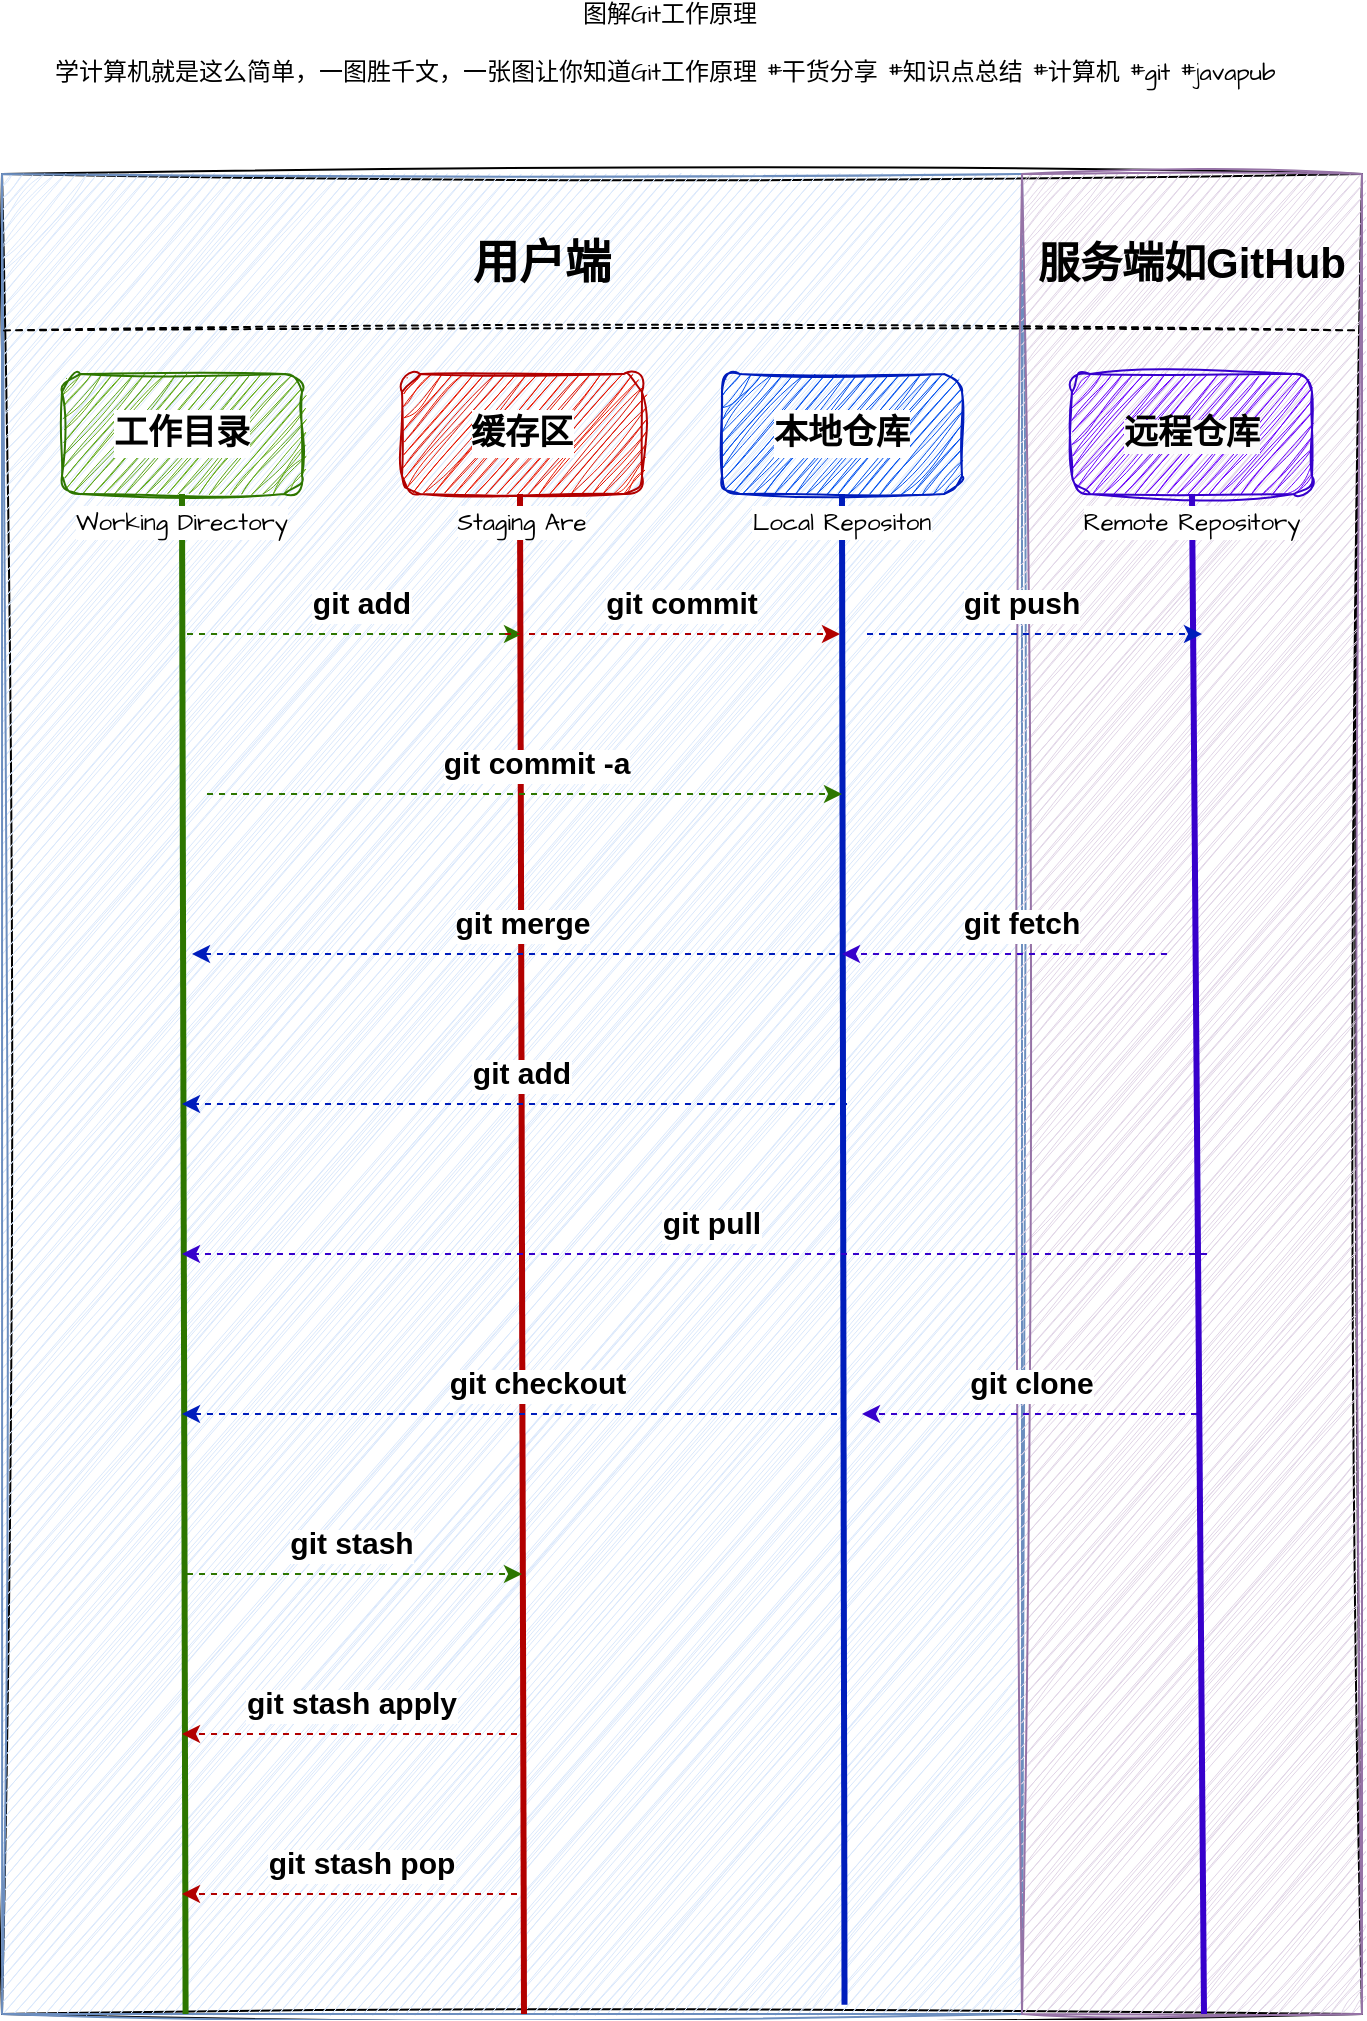 <mxfile version="24.8.4">
  <diagram name="第 1 页" id="nTInqOKpcjwXwa63QEM6">
    <mxGraphModel dx="2440" dy="1319" grid="1" gridSize="10" guides="1" tooltips="1" connect="1" arrows="1" fold="1" page="1" pageScale="1" pageWidth="827" pageHeight="1169" math="0" shadow="0">
      <root>
        <mxCell id="0" />
        <mxCell id="1" parent="0" />
        <mxCell id="LHPV1BapTMoTrjXKWGj8-1" value="" style="endArrow=none;html=1;rounded=0;sketch=1;hachureGap=4;jiggle=2;curveFitting=1;fontFamily=Architects Daughter;fontSource=https%3A%2F%2Ffonts.googleapis.com%2Fcss%3Ffamily%3DArchitects%2BDaughter;" edge="1" parent="1">
          <mxGeometry width="50" height="50" relative="1" as="geometry">
            <mxPoint x="80" y="120" as="sourcePoint" />
            <mxPoint x="760" y="120" as="targetPoint" />
          </mxGeometry>
        </mxCell>
        <mxCell id="LHPV1BapTMoTrjXKWGj8-2" value="" style="endArrow=none;html=1;rounded=0;sketch=1;hachureGap=4;jiggle=2;curveFitting=1;fontFamily=Architects Daughter;fontSource=https%3A%2F%2Ffonts.googleapis.com%2Fcss%3Ffamily%3DArchitects%2BDaughter;" edge="1" parent="1">
          <mxGeometry width="50" height="50" relative="1" as="geometry">
            <mxPoint x="80" y="120" as="sourcePoint" />
            <mxPoint x="80" y="1040" as="targetPoint" />
          </mxGeometry>
        </mxCell>
        <mxCell id="LHPV1BapTMoTrjXKWGj8-3" value="" style="endArrow=none;html=1;rounded=0;sketch=1;hachureGap=4;jiggle=2;curveFitting=1;fontFamily=Architects Daughter;fontSource=https%3A%2F%2Ffonts.googleapis.com%2Fcss%3Ffamily%3DArchitects%2BDaughter;" edge="1" parent="1">
          <mxGeometry width="50" height="50" relative="1" as="geometry">
            <mxPoint x="760" y="120" as="sourcePoint" />
            <mxPoint x="760" y="1040" as="targetPoint" />
          </mxGeometry>
        </mxCell>
        <mxCell id="LHPV1BapTMoTrjXKWGj8-4" value="" style="endArrow=none;html=1;rounded=0;sketch=1;hachureGap=4;jiggle=2;curveFitting=1;fontFamily=Architects Daughter;fontSource=https%3A%2F%2Ffonts.googleapis.com%2Fcss%3Ffamily%3DArchitects%2BDaughter;" edge="1" parent="1">
          <mxGeometry width="50" height="50" relative="1" as="geometry">
            <mxPoint x="80" y="1040" as="sourcePoint" />
            <mxPoint x="760" y="1040" as="targetPoint" />
          </mxGeometry>
        </mxCell>
        <mxCell id="LHPV1BapTMoTrjXKWGj8-5" value="" style="rounded=0;whiteSpace=wrap;html=1;sketch=1;hachureGap=4;jiggle=2;curveFitting=1;fontFamily=Architects Daughter;fontSource=https%3A%2F%2Ffonts.googleapis.com%2Fcss%3Ffamily%3DArchitects%2BDaughter;fillColor=#dae8fc;strokeColor=#6c8ebf;" vertex="1" parent="1">
          <mxGeometry x="80" y="120" width="510" height="920" as="geometry" />
        </mxCell>
        <mxCell id="LHPV1BapTMoTrjXKWGj8-6" value="" style="rounded=0;whiteSpace=wrap;html=1;sketch=1;hachureGap=4;jiggle=2;curveFitting=1;fontFamily=Architects Daughter;fontSource=https%3A%2F%2Ffonts.googleapis.com%2Fcss%3Ffamily%3DArchitects%2BDaughter;fillColor=#e1d5e7;strokeColor=#9673a6;" vertex="1" parent="1">
          <mxGeometry x="590" y="120" width="170" height="920" as="geometry" />
        </mxCell>
        <mxCell id="LHPV1BapTMoTrjXKWGj8-7" value="" style="endArrow=none;dashed=1;html=1;rounded=0;sketch=1;hachureGap=4;jiggle=2;curveFitting=1;fontFamily=Architects Daughter;fontSource=https%3A%2F%2Ffonts.googleapis.com%2Fcss%3Ffamily%3DArchitects%2BDaughter;exitX=0.002;exitY=0.085;exitDx=0;exitDy=0;exitPerimeter=0;entryX=0.986;entryY=0.085;entryDx=0;entryDy=0;entryPerimeter=0;" edge="1" parent="1" source="LHPV1BapTMoTrjXKWGj8-5" target="LHPV1BapTMoTrjXKWGj8-6">
          <mxGeometry width="50" height="50" relative="1" as="geometry">
            <mxPoint x="240" y="310" as="sourcePoint" />
            <mxPoint x="290" y="260" as="targetPoint" />
          </mxGeometry>
        </mxCell>
        <mxCell id="LHPV1BapTMoTrjXKWGj8-8" value="&lt;b&gt;&lt;font style=&quot;font-size: 23px;&quot;&gt;用户端&lt;/font&gt;&lt;/b&gt;" style="text;html=1;align=center;verticalAlign=middle;whiteSpace=wrap;rounded=0;fontFamily=Architects Daughter;fontSource=https%3A%2F%2Ffonts.googleapis.com%2Fcss%3Ffamily%3DArchitects%2BDaughter;" vertex="1" parent="1">
          <mxGeometry x="290" y="150" width="120" height="30" as="geometry" />
        </mxCell>
        <mxCell id="LHPV1BapTMoTrjXKWGj8-9" value="&lt;span style=&quot;font-size: 21px;&quot;&gt;&lt;b&gt;&lt;font face=&quot;Helvetica&quot;&gt;服务端如GitHub&lt;/font&gt;&lt;/b&gt;&lt;/span&gt;" style="text;html=1;align=center;verticalAlign=middle;whiteSpace=wrap;rounded=0;fontFamily=Architects Daughter;fontSource=https%3A%2F%2Ffonts.googleapis.com%2Fcss%3Ffamily%3DArchitects%2BDaughter;" vertex="1" parent="1">
          <mxGeometry x="590" y="150" width="170" height="30" as="geometry" />
        </mxCell>
        <mxCell id="LHPV1BapTMoTrjXKWGj8-10" value="&lt;b&gt;&lt;font style=&quot;font-size: 17px; background-color: rgb(255, 255, 255);&quot; color=&quot;#000000&quot;&gt;工作目录&lt;/font&gt;&lt;/b&gt;" style="rounded=1;whiteSpace=wrap;html=1;sketch=1;hachureGap=4;jiggle=2;curveFitting=1;fontFamily=Architects Daughter;fontSource=https%3A%2F%2Ffonts.googleapis.com%2Fcss%3Ffamily%3DArchitects%2BDaughter;fillColor=#60a917;strokeColor=#2D7600;fontColor=#ffffff;" vertex="1" parent="1">
          <mxGeometry x="110" y="220" width="120" height="60" as="geometry" />
        </mxCell>
        <mxCell id="LHPV1BapTMoTrjXKWGj8-11" value="&lt;font color=&quot;#000000&quot;&gt;&lt;span style=&quot;font-size: 17px; background-color: rgb(255, 255, 255);&quot;&gt;&lt;b&gt;缓存区&lt;/b&gt;&lt;/span&gt;&lt;/font&gt;" style="rounded=1;whiteSpace=wrap;html=1;sketch=1;hachureGap=4;jiggle=2;curveFitting=1;fontFamily=Architects Daughter;fontSource=https%3A%2F%2Ffonts.googleapis.com%2Fcss%3Ffamily%3DArchitects%2BDaughter;fillColor=#e51400;strokeColor=#B20000;fontColor=#ffffff;" vertex="1" parent="1">
          <mxGeometry x="280" y="220" width="120" height="60" as="geometry" />
        </mxCell>
        <mxCell id="LHPV1BapTMoTrjXKWGj8-12" value="&lt;font color=&quot;#000000&quot;&gt;&lt;span style=&quot;font-size: 17px; background-color: rgb(255, 255, 255);&quot;&gt;&lt;b&gt;本地仓库&lt;/b&gt;&lt;/span&gt;&lt;/font&gt;" style="rounded=1;whiteSpace=wrap;html=1;sketch=1;hachureGap=4;jiggle=2;curveFitting=1;fontFamily=Architects Daughter;fontSource=https%3A%2F%2Ffonts.googleapis.com%2Fcss%3Ffamily%3DArchitects%2BDaughter;fillColor=#0050ef;strokeColor=#001DBC;fontColor=#ffffff;" vertex="1" parent="1">
          <mxGeometry x="440" y="220" width="120" height="60" as="geometry" />
        </mxCell>
        <mxCell id="LHPV1BapTMoTrjXKWGj8-13" value="&lt;b style=&quot;forced-color-adjust: none; color: rgb(255, 255, 255); font-family: &amp;quot;Architects Daughter&amp;quot;; font-size: 12px; font-style: normal; font-variant-ligatures: normal; font-variant-caps: normal; letter-spacing: normal; orphans: 2; text-align: center; text-indent: 0px; text-transform: none; widows: 2; word-spacing: 0px; -webkit-text-stroke-width: 0px; white-space: normal; text-decoration-thickness: initial; text-decoration-style: initial; text-decoration-color: initial; background-color: rgb(251, 251, 251);&quot;&gt;&lt;font style=&quot;forced-color-adjust: none; font-size: 17px;&quot; color=&quot;#000000&quot;&gt;远程仓库&lt;/font&gt;&lt;/b&gt;" style="rounded=1;whiteSpace=wrap;html=1;sketch=1;hachureGap=4;jiggle=2;curveFitting=1;fontFamily=Architects Daughter;fontSource=https%3A%2F%2Ffonts.googleapis.com%2Fcss%3Ffamily%3DArchitects%2BDaughter;fillColor=#6a00ff;strokeColor=#3700CC;fontColor=#ffffff;" vertex="1" parent="1">
          <mxGeometry x="615" y="220" width="120" height="60" as="geometry" />
        </mxCell>
        <mxCell id="LHPV1BapTMoTrjXKWGj8-19" value="" style="endArrow=none;html=1;rounded=0;hachureGap=4;fontFamily=Architects Daughter;fontSource=https%3A%2F%2Ffonts.googleapis.com%2Fcss%3Ffamily%3DArchitects%2BDaughter;entryX=0.5;entryY=1;entryDx=0;entryDy=0;exitX=0.18;exitY=1;exitDx=0;exitDy=0;exitPerimeter=0;strokeWidth=3;fillColor=#60a917;strokeColor=#2D7600;" edge="1" parent="1" source="LHPV1BapTMoTrjXKWGj8-5" target="LHPV1BapTMoTrjXKWGj8-10">
          <mxGeometry width="50" height="50" relative="1" as="geometry">
            <mxPoint x="550" y="660" as="sourcePoint" />
            <mxPoint x="600" y="610" as="targetPoint" />
          </mxGeometry>
        </mxCell>
        <mxCell id="LHPV1BapTMoTrjXKWGj8-20" value="" style="endArrow=none;html=1;rounded=0;hachureGap=4;fontFamily=Architects Daughter;fontSource=https%3A%2F%2Ffonts.googleapis.com%2Fcss%3Ffamily%3DArchitects%2BDaughter;entryX=0.5;entryY=1;entryDx=0;entryDy=0;exitX=0.18;exitY=1;exitDx=0;exitDy=0;exitPerimeter=0;strokeWidth=3;fillColor=#e51400;strokeColor=#B20000;" edge="1" parent="1">
          <mxGeometry width="50" height="50" relative="1" as="geometry">
            <mxPoint x="341" y="1040" as="sourcePoint" />
            <mxPoint x="339" y="280" as="targetPoint" />
          </mxGeometry>
        </mxCell>
        <mxCell id="LHPV1BapTMoTrjXKWGj8-21" value="" style="endArrow=none;html=1;rounded=0;hachureGap=4;fontFamily=Architects Daughter;fontSource=https%3A%2F%2Ffonts.googleapis.com%2Fcss%3Ffamily%3DArchitects%2BDaughter;entryX=0.5;entryY=1;entryDx=0;entryDy=0;strokeWidth=3;fillColor=#0050ef;strokeColor=#001DBC;exitX=0.826;exitY=0.995;exitDx=0;exitDy=0;exitPerimeter=0;" edge="1" parent="1" source="LHPV1BapTMoTrjXKWGj8-5" target="LHPV1BapTMoTrjXKWGj8-12">
          <mxGeometry width="50" height="50" relative="1" as="geometry">
            <mxPoint x="499" y="1020" as="sourcePoint" />
            <mxPoint x="499" y="290" as="targetPoint" />
          </mxGeometry>
        </mxCell>
        <mxCell id="LHPV1BapTMoTrjXKWGj8-22" value="" style="endArrow=none;html=1;rounded=0;hachureGap=4;fontFamily=Architects Daughter;fontSource=https%3A%2F%2Ffonts.googleapis.com%2Fcss%3Ffamily%3DArchitects%2BDaughter;strokeWidth=3;fillColor=#6a00ff;strokeColor=#3700CC;exitX=0.826;exitY=0.995;exitDx=0;exitDy=0;exitPerimeter=0;entryX=0.5;entryY=1;entryDx=0;entryDy=0;" edge="1" parent="1" target="LHPV1BapTMoTrjXKWGj8-13">
          <mxGeometry width="50" height="50" relative="1" as="geometry">
            <mxPoint x="681" y="1040" as="sourcePoint" />
            <mxPoint x="680" y="320" as="targetPoint" />
          </mxGeometry>
        </mxCell>
        <mxCell id="LHPV1BapTMoTrjXKWGj8-23" value="" style="endArrow=classic;html=1;rounded=0;hachureGap=4;fontFamily=Architects Daughter;fontSource=https%3A%2F%2Ffonts.googleapis.com%2Fcss%3Ffamily%3DArchitects%2BDaughter;dashed=1;flowAnimation=1;fillColor=#60a917;strokeColor=#2D7600;" edge="1" parent="1">
          <mxGeometry width="50" height="50" relative="1" as="geometry">
            <mxPoint x="170" y="350" as="sourcePoint" />
            <mxPoint x="340" y="350" as="targetPoint" />
          </mxGeometry>
        </mxCell>
        <mxCell id="LHPV1BapTMoTrjXKWGj8-24" value="" style="endArrow=classic;html=1;rounded=0;hachureGap=4;fontFamily=Architects Daughter;fontSource=https%3A%2F%2Ffonts.googleapis.com%2Fcss%3Ffamily%3DArchitects%2BDaughter;dashed=1;flowAnimation=1;fillColor=#e51400;strokeColor=#B20000;" edge="1" parent="1">
          <mxGeometry width="50" height="50" relative="1" as="geometry">
            <mxPoint x="329" y="350" as="sourcePoint" />
            <mxPoint x="499" y="350" as="targetPoint" />
          </mxGeometry>
        </mxCell>
        <mxCell id="LHPV1BapTMoTrjXKWGj8-25" value="" style="endArrow=classic;html=1;rounded=0;hachureGap=4;fontFamily=Architects Daughter;fontSource=https%3A%2F%2Ffonts.googleapis.com%2Fcss%3Ffamily%3DArchitects%2BDaughter;dashed=1;flowAnimation=1;fillColor=#0050ef;strokeColor=#001DBC;" edge="1" parent="1">
          <mxGeometry width="50" height="50" relative="1" as="geometry">
            <mxPoint x="510" y="350" as="sourcePoint" />
            <mxPoint x="680" y="350" as="targetPoint" />
          </mxGeometry>
        </mxCell>
        <mxCell id="LHPV1BapTMoTrjXKWGj8-26" value="" style="endArrow=classic;html=1;rounded=0;hachureGap=4;fontFamily=Architects Daughter;fontSource=https%3A%2F%2Ffonts.googleapis.com%2Fcss%3Ffamily%3DArchitects%2BDaughter;dashed=1;flowAnimation=1;fillColor=#60a917;strokeColor=#2D7600;" edge="1" parent="1">
          <mxGeometry width="50" height="50" relative="1" as="geometry">
            <mxPoint x="180" y="430" as="sourcePoint" />
            <mxPoint x="500" y="430" as="targetPoint" />
          </mxGeometry>
        </mxCell>
        <mxCell id="LHPV1BapTMoTrjXKWGj8-28" value="" style="endArrow=classic;html=1;rounded=0;hachureGap=4;fontFamily=Architects Daughter;fontSource=https%3A%2F%2Ffonts.googleapis.com%2Fcss%3Ffamily%3DArchitects%2BDaughter;flowAnimation=1;dashed=1;fillColor=#0050ef;strokeColor=#001DBC;" edge="1" parent="1">
          <mxGeometry width="50" height="50" relative="1" as="geometry">
            <mxPoint x="505" y="510" as="sourcePoint" />
            <mxPoint x="175" y="510" as="targetPoint" />
          </mxGeometry>
        </mxCell>
        <mxCell id="LHPV1BapTMoTrjXKWGj8-29" value="" style="endArrow=classic;html=1;rounded=0;hachureGap=4;fontFamily=Architects Daughter;fontSource=https%3A%2F%2Ffonts.googleapis.com%2Fcss%3Ffamily%3DArchitects%2BDaughter;flowAnimation=1;dashed=1;fillColor=#6a00ff;strokeColor=#3700CC;" edge="1" parent="1">
          <mxGeometry width="50" height="50" relative="1" as="geometry">
            <mxPoint x="665" y="510" as="sourcePoint" />
            <mxPoint x="500" y="510" as="targetPoint" />
          </mxGeometry>
        </mxCell>
        <mxCell id="LHPV1BapTMoTrjXKWGj8-31" value="" style="endArrow=classic;html=1;rounded=0;hachureGap=4;fontFamily=Architects Daughter;fontSource=https%3A%2F%2Ffonts.googleapis.com%2Fcss%3Ffamily%3DArchitects%2BDaughter;flowAnimation=1;dashed=1;fillColor=#0050ef;strokeColor=#001DBC;" edge="1" parent="1">
          <mxGeometry width="50" height="50" relative="1" as="geometry">
            <mxPoint x="505" y="585" as="sourcePoint" />
            <mxPoint x="170" y="585" as="targetPoint" />
          </mxGeometry>
        </mxCell>
        <mxCell id="LHPV1BapTMoTrjXKWGj8-32" value="" style="endArrow=classic;html=1;rounded=0;hachureGap=4;fontFamily=Architects Daughter;fontSource=https%3A%2F%2Ffonts.googleapis.com%2Fcss%3Ffamily%3DArchitects%2BDaughter;flowAnimation=1;dashed=1;fillColor=#6a00ff;strokeColor=#3700CC;" edge="1" parent="1">
          <mxGeometry width="50" height="50" relative="1" as="geometry">
            <mxPoint x="685" y="660" as="sourcePoint" />
            <mxPoint x="170" y="660" as="targetPoint" />
          </mxGeometry>
        </mxCell>
        <mxCell id="LHPV1BapTMoTrjXKWGj8-33" value="" style="endArrow=classic;html=1;rounded=0;hachureGap=4;fontFamily=Architects Daughter;fontSource=https%3A%2F%2Ffonts.googleapis.com%2Fcss%3Ffamily%3DArchitects%2BDaughter;flowAnimation=1;dashed=1;fillColor=#0050ef;strokeColor=#001DBC;" edge="1" parent="1">
          <mxGeometry width="50" height="50" relative="1" as="geometry">
            <mxPoint x="500" y="740" as="sourcePoint" />
            <mxPoint x="170" y="740" as="targetPoint" />
          </mxGeometry>
        </mxCell>
        <mxCell id="LHPV1BapTMoTrjXKWGj8-34" value="" style="endArrow=classic;html=1;rounded=0;hachureGap=4;fontFamily=Architects Daughter;fontSource=https%3A%2F%2Ffonts.googleapis.com%2Fcss%3Ffamily%3DArchitects%2BDaughter;flowAnimation=1;dashed=1;fillColor=#6a00ff;strokeColor=#3700CC;" edge="1" parent="1">
          <mxGeometry width="50" height="50" relative="1" as="geometry">
            <mxPoint x="680" y="740" as="sourcePoint" />
            <mxPoint x="510" y="740" as="targetPoint" />
          </mxGeometry>
        </mxCell>
        <mxCell id="LHPV1BapTMoTrjXKWGj8-35" value="" style="endArrow=classic;html=1;rounded=0;hachureGap=4;fontFamily=Architects Daughter;fontSource=https%3A%2F%2Ffonts.googleapis.com%2Fcss%3Ffamily%3DArchitects%2BDaughter;dashed=1;flowAnimation=1;fillColor=#60a917;strokeColor=#2D7600;" edge="1" parent="1">
          <mxGeometry width="50" height="50" relative="1" as="geometry">
            <mxPoint x="170" y="820" as="sourcePoint" />
            <mxPoint x="340" y="820" as="targetPoint" />
          </mxGeometry>
        </mxCell>
        <mxCell id="LHPV1BapTMoTrjXKWGj8-36" value="" style="endArrow=classic;html=1;rounded=0;hachureGap=4;fontFamily=Architects Daughter;fontSource=https%3A%2F%2Ffonts.googleapis.com%2Fcss%3Ffamily%3DArchitects%2BDaughter;flowAnimation=1;dashed=1;fillColor=#e51400;strokeColor=#B20000;" edge="1" parent="1">
          <mxGeometry width="50" height="50" relative="1" as="geometry">
            <mxPoint x="340" y="900" as="sourcePoint" />
            <mxPoint x="170" y="900" as="targetPoint" />
          </mxGeometry>
        </mxCell>
        <mxCell id="LHPV1BapTMoTrjXKWGj8-37" value="" style="endArrow=classic;html=1;rounded=0;hachureGap=4;fontFamily=Architects Daughter;fontSource=https%3A%2F%2Ffonts.googleapis.com%2Fcss%3Ffamily%3DArchitects%2BDaughter;flowAnimation=1;dashed=1;fillColor=#e51400;strokeColor=#B20000;" edge="1" parent="1">
          <mxGeometry width="50" height="50" relative="1" as="geometry">
            <mxPoint x="340" y="980" as="sourcePoint" />
            <mxPoint x="170" y="980" as="targetPoint" />
          </mxGeometry>
        </mxCell>
        <mxCell id="LHPV1BapTMoTrjXKWGj8-38" value="&lt;span style=&quot;background-color: rgb(255, 255, 255);&quot;&gt;&lt;b&gt;&lt;font face=&quot;Helvetica&quot; style=&quot;font-size: 15px;&quot;&gt;git add&lt;/font&gt;&lt;/b&gt;&lt;/span&gt;" style="text;html=1;align=center;verticalAlign=middle;whiteSpace=wrap;rounded=0;fontFamily=Architects Daughter;fontSource=https%3A%2F%2Ffonts.googleapis.com%2Fcss%3Ffamily%3DArchitects%2BDaughter;" vertex="1" parent="1">
          <mxGeometry x="230" y="320" width="60" height="30" as="geometry" />
        </mxCell>
        <mxCell id="LHPV1BapTMoTrjXKWGj8-39" value="&lt;span style=&quot;background-color: rgb(255, 255, 255);&quot;&gt;&lt;b&gt;&lt;font face=&quot;Helvetica&quot; style=&quot;font-size: 15px;&quot;&gt;git commit&lt;/font&gt;&lt;/b&gt;&lt;/span&gt;" style="text;html=1;align=center;verticalAlign=middle;whiteSpace=wrap;rounded=0;fontFamily=Architects Daughter;fontSource=https%3A%2F%2Ffonts.googleapis.com%2Fcss%3Ffamily%3DArchitects%2BDaughter;" vertex="1" parent="1">
          <mxGeometry x="380" y="320" width="80" height="30" as="geometry" />
        </mxCell>
        <mxCell id="LHPV1BapTMoTrjXKWGj8-40" value="&lt;span style=&quot;background-color: rgb(255, 255, 255);&quot;&gt;&lt;b&gt;&lt;font face=&quot;Helvetica&quot; style=&quot;font-size: 15px;&quot;&gt;git push&lt;/font&gt;&lt;/b&gt;&lt;/span&gt;" style="text;html=1;align=center;verticalAlign=middle;whiteSpace=wrap;rounded=0;fontFamily=Architects Daughter;fontSource=https%3A%2F%2Ffonts.googleapis.com%2Fcss%3Ffamily%3DArchitects%2BDaughter;" vertex="1" parent="1">
          <mxGeometry x="550" y="320" width="80" height="30" as="geometry" />
        </mxCell>
        <mxCell id="LHPV1BapTMoTrjXKWGj8-43" value="&lt;span style=&quot;background-color: rgb(255, 255, 255);&quot;&gt;&lt;b&gt;&lt;font face=&quot;Helvetica&quot; style=&quot;font-size: 15px;&quot;&gt;git commit -a&lt;/font&gt;&lt;/b&gt;&lt;/span&gt;" style="text;html=1;align=center;verticalAlign=middle;whiteSpace=wrap;rounded=0;fontFamily=Architects Daughter;fontSource=https%3A%2F%2Ffonts.googleapis.com%2Fcss%3Ffamily%3DArchitects%2BDaughter;" vertex="1" parent="1">
          <mxGeometry x="290" y="400" width="115" height="30" as="geometry" />
        </mxCell>
        <mxCell id="LHPV1BapTMoTrjXKWGj8-45" value="&lt;span style=&quot;background-color: rgb(255, 255, 255);&quot;&gt;&lt;b&gt;&lt;font face=&quot;Helvetica&quot; style=&quot;font-size: 15px;&quot;&gt;git merge&lt;/font&gt;&lt;/b&gt;&lt;/span&gt;" style="text;html=1;align=center;verticalAlign=middle;whiteSpace=wrap;rounded=0;fontFamily=Architects Daughter;fontSource=https%3A%2F%2Ffonts.googleapis.com%2Fcss%3Ffamily%3DArchitects%2BDaughter;" vertex="1" parent="1">
          <mxGeometry x="297.5" y="480" width="85" height="30" as="geometry" />
        </mxCell>
        <mxCell id="LHPV1BapTMoTrjXKWGj8-46" value="&lt;span style=&quot;background-color: rgb(255, 255, 255);&quot;&gt;&lt;b&gt;&lt;font face=&quot;Helvetica&quot; style=&quot;font-size: 15px;&quot;&gt;git fetch&lt;/font&gt;&lt;/b&gt;&lt;/span&gt;" style="text;html=1;align=center;verticalAlign=middle;whiteSpace=wrap;rounded=0;fontFamily=Architects Daughter;fontSource=https%3A%2F%2Ffonts.googleapis.com%2Fcss%3Ffamily%3DArchitects%2BDaughter;" vertex="1" parent="1">
          <mxGeometry x="550" y="480" width="80" height="30" as="geometry" />
        </mxCell>
        <mxCell id="LHPV1BapTMoTrjXKWGj8-47" value="&lt;span style=&quot;background-color: rgb(255, 255, 255);&quot;&gt;&lt;b&gt;&lt;font face=&quot;Helvetica&quot; style=&quot;font-size: 15px;&quot;&gt;git add&lt;/font&gt;&lt;/b&gt;&lt;/span&gt;" style="text;html=1;align=center;verticalAlign=middle;whiteSpace=wrap;rounded=0;fontFamily=Architects Daughter;fontSource=https%3A%2F%2Ffonts.googleapis.com%2Fcss%3Ffamily%3DArchitects%2BDaughter;" vertex="1" parent="1">
          <mxGeometry x="310" y="555" width="60" height="30" as="geometry" />
        </mxCell>
        <mxCell id="LHPV1BapTMoTrjXKWGj8-48" value="&lt;span style=&quot;background-color: rgb(255, 255, 255);&quot;&gt;&lt;b&gt;&lt;font face=&quot;Helvetica&quot; style=&quot;font-size: 15px;&quot;&gt;git pull&lt;/font&gt;&lt;/b&gt;&lt;/span&gt;" style="text;html=1;align=center;verticalAlign=middle;whiteSpace=wrap;rounded=0;fontFamily=Architects Daughter;fontSource=https%3A%2F%2Ffonts.googleapis.com%2Fcss%3Ffamily%3DArchitects%2BDaughter;" vertex="1" parent="1">
          <mxGeometry x="400" y="630" width="70" height="30" as="geometry" />
        </mxCell>
        <mxCell id="LHPV1BapTMoTrjXKWGj8-49" value="&lt;span style=&quot;background-color: rgb(255, 255, 255);&quot;&gt;&lt;b&gt;&lt;font face=&quot;Helvetica&quot; style=&quot;font-size: 15px;&quot;&gt;git checkout&lt;/font&gt;&lt;/b&gt;&lt;/span&gt;" style="text;html=1;align=center;verticalAlign=middle;whiteSpace=wrap;rounded=0;fontFamily=Architects Daughter;fontSource=https%3A%2F%2Ffonts.googleapis.com%2Fcss%3Ffamily%3DArchitects%2BDaughter;" vertex="1" parent="1">
          <mxGeometry x="297.5" y="710" width="100" height="30" as="geometry" />
        </mxCell>
        <mxCell id="LHPV1BapTMoTrjXKWGj8-50" value="&lt;span style=&quot;background-color: rgb(255, 255, 255);&quot;&gt;&lt;b&gt;&lt;font face=&quot;Helvetica&quot; style=&quot;font-size: 15px;&quot;&gt;git clone&lt;/font&gt;&lt;/b&gt;&lt;/span&gt;" style="text;html=1;align=center;verticalAlign=middle;whiteSpace=wrap;rounded=0;fontFamily=Architects Daughter;fontSource=https%3A%2F%2Ffonts.googleapis.com%2Fcss%3Ffamily%3DArchitects%2BDaughter;" vertex="1" parent="1">
          <mxGeometry x="560" y="710" width="70" height="30" as="geometry" />
        </mxCell>
        <mxCell id="LHPV1BapTMoTrjXKWGj8-51" value="&lt;span style=&quot;background-color: rgb(255, 255, 255);&quot;&gt;&lt;b&gt;&lt;font face=&quot;Helvetica&quot; style=&quot;font-size: 15px;&quot;&gt;git stash&lt;/font&gt;&lt;/b&gt;&lt;/span&gt;" style="text;html=1;align=center;verticalAlign=middle;whiteSpace=wrap;rounded=0;fontFamily=Architects Daughter;fontSource=https%3A%2F%2Ffonts.googleapis.com%2Fcss%3Ffamily%3DArchitects%2BDaughter;" vertex="1" parent="1">
          <mxGeometry x="215" y="790" width="80" height="30" as="geometry" />
        </mxCell>
        <mxCell id="LHPV1BapTMoTrjXKWGj8-52" value="&lt;span style=&quot;background-color: rgb(255, 255, 255);&quot;&gt;&lt;b&gt;&lt;font face=&quot;Helvetica&quot; style=&quot;font-size: 15px;&quot;&gt;git stash apply&lt;/font&gt;&lt;/b&gt;&lt;/span&gt;" style="text;html=1;align=center;verticalAlign=middle;whiteSpace=wrap;rounded=0;fontFamily=Architects Daughter;fontSource=https%3A%2F%2Ffonts.googleapis.com%2Fcss%3Ffamily%3DArchitects%2BDaughter;" vertex="1" parent="1">
          <mxGeometry x="200" y="870" width="110" height="30" as="geometry" />
        </mxCell>
        <mxCell id="LHPV1BapTMoTrjXKWGj8-53" value="&lt;span style=&quot;background-color: rgb(255, 255, 255);&quot;&gt;&lt;b&gt;&lt;font face=&quot;Helvetica&quot; style=&quot;font-size: 15px;&quot;&gt;git stash pop&lt;/font&gt;&lt;/b&gt;&lt;/span&gt;" style="text;html=1;align=center;verticalAlign=middle;whiteSpace=wrap;rounded=0;fontFamily=Architects Daughter;fontSource=https%3A%2F%2Ffonts.googleapis.com%2Fcss%3Ffamily%3DArchitects%2BDaughter;" vertex="1" parent="1">
          <mxGeometry x="200" y="950" width="120" height="30" as="geometry" />
        </mxCell>
        <mxCell id="LHPV1BapTMoTrjXKWGj8-55" value="&lt;span style=&quot;background-color: rgb(255, 255, 255);&quot;&gt;Working Directory&lt;/span&gt;" style="text;html=1;align=center;verticalAlign=middle;whiteSpace=wrap;rounded=0;fontFamily=Architects Daughter;fontSource=https%3A%2F%2Ffonts.googleapis.com%2Fcss%3Ffamily%3DArchitects%2BDaughter;" vertex="1" parent="1">
          <mxGeometry x="105" y="280" width="130" height="30" as="geometry" />
        </mxCell>
        <mxCell id="LHPV1BapTMoTrjXKWGj8-59" value="&lt;span style=&quot;background-color: rgb(255, 255, 255);&quot;&gt;Staging Are&lt;/span&gt;" style="text;html=1;align=center;verticalAlign=middle;whiteSpace=wrap;rounded=0;fontFamily=Architects Daughter;fontSource=https%3A%2F%2Ffonts.googleapis.com%2Fcss%3Ffamily%3DArchitects%2BDaughter;" vertex="1" parent="1">
          <mxGeometry x="275" y="280" width="130" height="30" as="geometry" />
        </mxCell>
        <mxCell id="LHPV1BapTMoTrjXKWGj8-61" value="&lt;span style=&quot;background-color: rgb(255, 255, 255);&quot;&gt;Local Repositon&lt;/span&gt;" style="text;html=1;align=center;verticalAlign=middle;whiteSpace=wrap;rounded=0;fontFamily=Architects Daughter;fontSource=https%3A%2F%2Ffonts.googleapis.com%2Fcss%3Ffamily%3DArchitects%2BDaughter;" vertex="1" parent="1">
          <mxGeometry x="435" y="280" width="130" height="30" as="geometry" />
        </mxCell>
        <mxCell id="LHPV1BapTMoTrjXKWGj8-62" value="&lt;span style=&quot;background-color: rgb(255, 255, 255);&quot;&gt;Remote Repository&lt;/span&gt;" style="text;html=1;align=center;verticalAlign=middle;whiteSpace=wrap;rounded=0;fontFamily=Architects Daughter;fontSource=https%3A%2F%2Ffonts.googleapis.com%2Fcss%3Ffamily%3DArchitects%2BDaughter;" vertex="1" parent="1">
          <mxGeometry x="610" y="280" width="130" height="30" as="geometry" />
        </mxCell>
        <mxCell id="LHPV1BapTMoTrjXKWGj8-63" value="图解Git工作原理&lt;div&gt;&lt;br&gt;学计算机就是这么简单，一图胜千文，一张图让你知道Git工作原理 #干货分享 #知识点总结 #计算机 #git #javapub&amp;nbsp;&lt;/div&gt;" style="text;html=1;align=center;verticalAlign=middle;whiteSpace=wrap;rounded=0;fontFamily=Architects Daughter;fontSource=https%3A%2F%2Ffonts.googleapis.com%2Fcss%3Ffamily%3DArchitects%2BDaughter;" vertex="1" parent="1">
          <mxGeometry x="84" y="40" width="660" height="30" as="geometry" />
        </mxCell>
      </root>
    </mxGraphModel>
  </diagram>
</mxfile>
